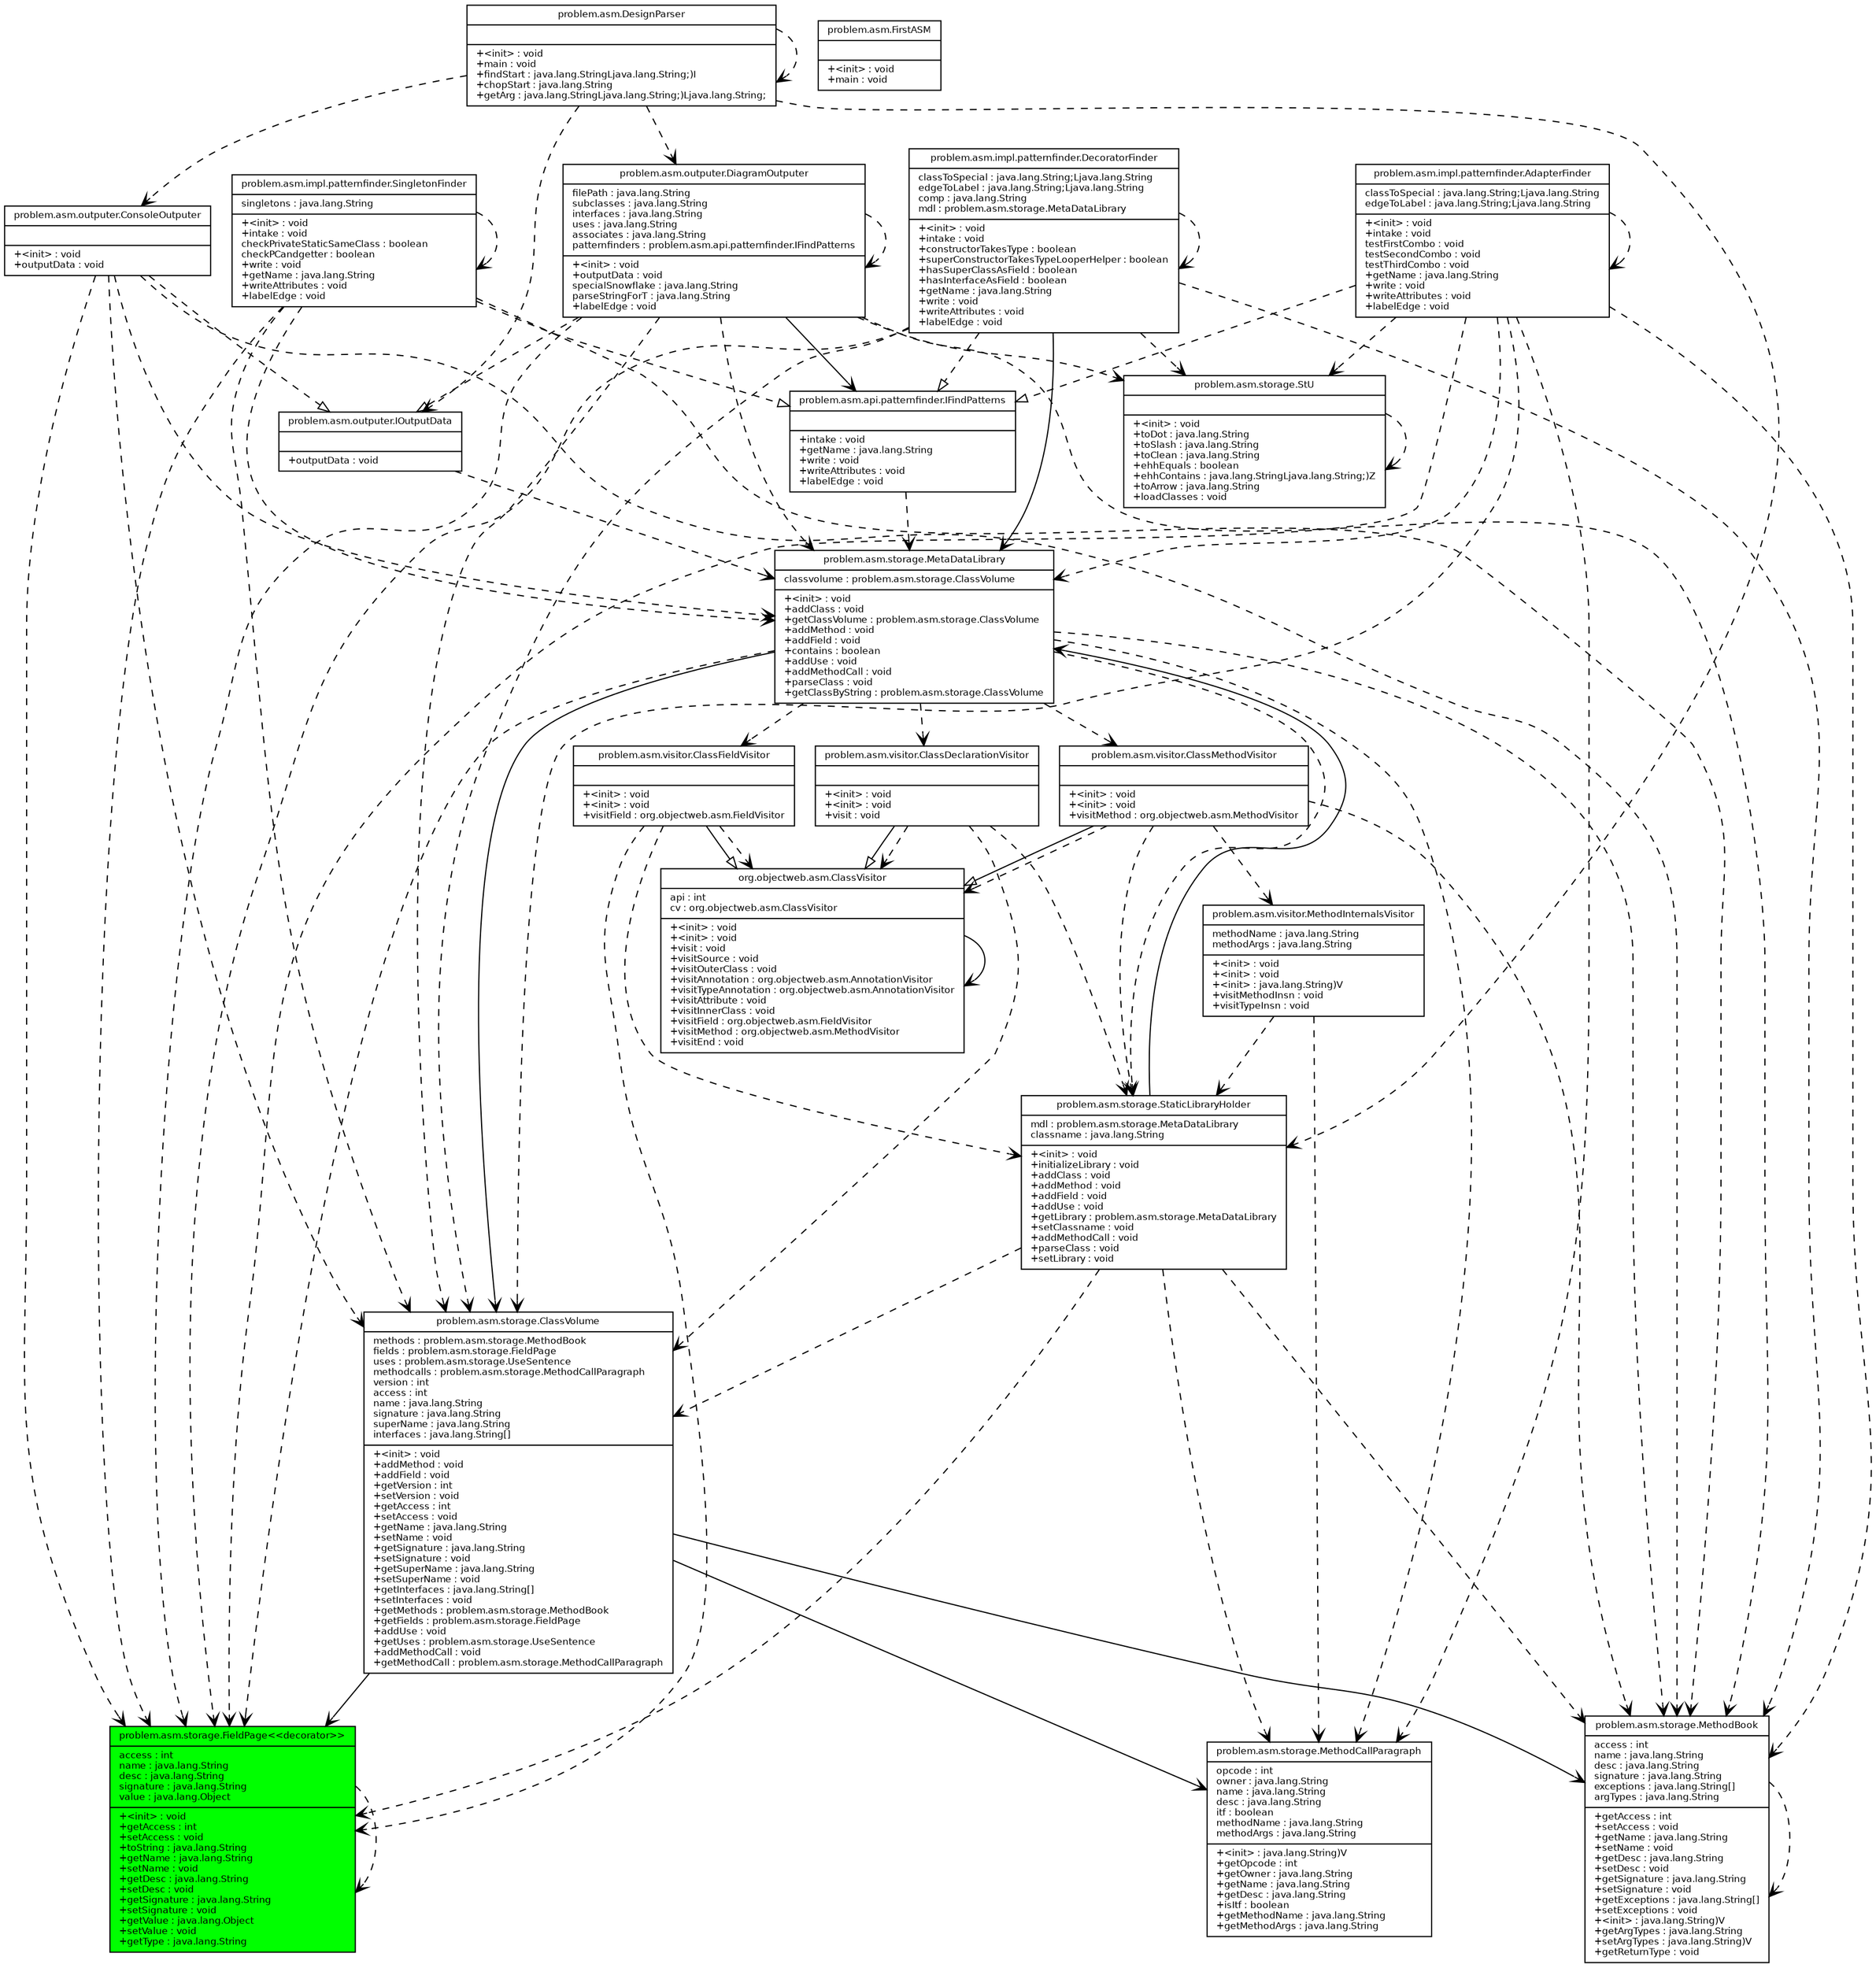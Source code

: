 digraph G {
fontname = "Bitstream Vera Sans"
fontsize = 8
node [
fontname = "Bitstream Vera Sans"
fontsize = 8
shape = "record"
]
edge [
fontname = "Bitstream Vera Sans"
fontsize = 8
]
problemasmDesignParser [
label = "{problem.asm.DesignParser||+\<init\> : void\l+main : void\l+findStart : java.lang.StringLjava.lang.String;)I\l+chopStart : java.lang.String\l+getArg : java.lang.StringLjava.lang.String;)Ljava.lang.String;\l}"
]
problemasmFirstASM [
label = "{problem.asm.FirstASM||+\<init\> : void\l+main : void\l}"
]
problemasmoutputerConsoleOutputer [
label = "{problem.asm.outputer.ConsoleOutputer||+\<init\> : void\l+outputData : void\l}"
]
problemasmoutputerDiagramOutputer [
label = "{problem.asm.outputer.DiagramOutputer|filePath : java.lang.String\lsubclasses : java.lang.String\linterfaces : java.lang.String\luses : java.lang.String\lassociates : java.lang.String\lpatternfinders : problem.asm.api.patternfinder.IFindPatterns\l|+\<init\> : void\l+outputData : void\lspecialSnowflake : java.lang.String\lparseStringForT : java.lang.String\l+labelEdge : void\l}"
]
problemasmoutputerIOutputData [
label = "{problem.asm.outputer.IOutputData||+outputData : void\l}"
]
problemasmstorageClassVolume [
label = "{problem.asm.storage.ClassVolume|methods : problem.asm.storage.MethodBook\lfields : problem.asm.storage.FieldPage\luses : problem.asm.storage.UseSentence\lmethodcalls : problem.asm.storage.MethodCallParagraph\lversion : int\laccess : int\lname : java.lang.String\lsignature : java.lang.String\lsuperName : java.lang.String\linterfaces : java.lang.String[]\l|+\<init\> : void\l+addMethod : void\l+addField : void\l+getVersion : int\l+setVersion : void\l+getAccess : int\l+setAccess : void\l+getName : java.lang.String\l+setName : void\l+getSignature : java.lang.String\l+setSignature : void\l+getSuperName : java.lang.String\l+setSuperName : void\l+getInterfaces : java.lang.String[]\l+setInterfaces : void\l+getMethods : problem.asm.storage.MethodBook\l+getFields : problem.asm.storage.FieldPage\l+addUse : void\l+getUses : problem.asm.storage.UseSentence\l+addMethodCall : void\l+getMethodCall : problem.asm.storage.MethodCallParagraph\l}"
]
problemasmstorageFieldPage [
fillcolor=green, style=filled,
label = "{problem.asm.storage.FieldPage
\<\<decorator\>\>\l|access : int\lname : java.lang.String\ldesc : java.lang.String\lsignature : java.lang.String\lvalue : java.lang.Object\l|+\<init\> : void\l+getAccess : int\l+setAccess : void\l+toString : java.lang.String\l+getName : java.lang.String\l+setName : void\l+getDesc : java.lang.String\l+setDesc : void\l+getSignature : java.lang.String\l+setSignature : void\l+getValue : java.lang.Object\l+setValue : void\l+getType : java.lang.String\l}"
]
problemasmstorageMetaDataLibrary [
label = "{problem.asm.storage.MetaDataLibrary|classvolume : problem.asm.storage.ClassVolume\l|+\<init\> : void\l+addClass : void\l+getClassVolume : problem.asm.storage.ClassVolume\l+addMethod : void\l+addField : void\l+contains : boolean\l+addUse : void\l+addMethodCall : void\l+parseClass : void\l+getClassByString : problem.asm.storage.ClassVolume\l}"
]
problemasmstorageMethodBook [
label = "{problem.asm.storage.MethodBook|access : int\lname : java.lang.String\ldesc : java.lang.String\lsignature : java.lang.String\lexceptions : java.lang.String[]\largTypes : java.lang.String\l|+getAccess : int\l+setAccess : void\l+getName : java.lang.String\l+setName : void\l+getDesc : java.lang.String\l+setDesc : void\l+getSignature : java.lang.String\l+setSignature : void\l+getExceptions : java.lang.String[]\l+setExceptions : void\l+\<init\> : java.lang.String)V\l+getArgTypes : java.lang.String\l+setArgTypes : java.lang.String)V\l+getReturnType : void\l}"
]
problemasmstorageStaticLibraryHolder [
label = "{problem.asm.storage.StaticLibraryHolder|mdl : problem.asm.storage.MetaDataLibrary\lclassname : java.lang.String\l|+\<init\> : void\l+initializeLibrary : void\l+addClass : void\l+addMethod : void\l+addField : void\l+addUse : void\l+getLibrary : problem.asm.storage.MetaDataLibrary\l+setClassname : void\l+addMethodCall : void\l+parseClass : void\l+setLibrary : void\l}"
]
problemasmvisitorClassDeclarationVisitor [
label = "{problem.asm.visitor.ClassDeclarationVisitor||+\<init\> : void\l+\<init\> : void\l+visit : void\l}"
]
problemasmvisitorMethodInternalsVisitor [
label = "{problem.asm.visitor.MethodInternalsVisitor|methodName : java.lang.String\lmethodArgs : java.lang.String\l|+\<init\> : void\l+\<init\> : void\l+\<init\> : java.lang.String)V\l+visitMethodInsn : void\l+visitTypeInsn : void\l}"
]
problemasmimplpatternfinderAdapterFinder [
label = "{problem.asm.impl.patternfinder.AdapterFinder|classToSpecial : java.lang.String;Ljava.lang.String\ledgeToLabel : java.lang.String;Ljava.lang.String\l|+\<init\> : void\l+intake : void\ltestFirstCombo : void\ltestSecondCombo : void\ltestThirdCombo : void\l+getName : java.lang.String\l+write : void\l+writeAttributes : void\l+labelEdge : void\l}"
]
problemasmimplpatternfinderDecoratorFinder [
label = "{problem.asm.impl.patternfinder.DecoratorFinder|classToSpecial : java.lang.String;Ljava.lang.String\ledgeToLabel : java.lang.String;Ljava.lang.String\lcomp : java.lang.String\lmdl : problem.asm.storage.MetaDataLibrary\l|+\<init\> : void\l+intake : void\l+constructorTakesType : boolean\l+superConstructorTakesTypeLooperHelper : boolean\l+hasSuperClassAsField : boolean\l+hasInterfaceAsField : boolean\l+getName : java.lang.String\l+write : void\l+writeAttributes : void\l+labelEdge : void\l}"
]
problemasmapipatternfinderIFindPatterns [
label = "{problem.asm.api.patternfinder.IFindPatterns||+intake : void\l+getName : java.lang.String\l+write : void\l+writeAttributes : void\l+labelEdge : void\l}"
]
problemasmimplpatternfinderSingletonFinder [
label = "{problem.asm.impl.patternfinder.SingletonFinder|singletons : java.lang.String\l|+\<init\> : void\l+intake : void\lcheckPrivateStaticSameClass : boolean\lcheckPCandgetter : boolean\l+write : void\l+getName : java.lang.String\l+writeAttributes : void\l+labelEdge : void\l}"
]
problemasmstorageMethodCallParagraph [
label = "{problem.asm.storage.MethodCallParagraph|opcode : int\lowner : java.lang.String\lname : java.lang.String\ldesc : java.lang.String\litf : boolean\lmethodName : java.lang.String\lmethodArgs : java.lang.String\l|+\<init\> : java.lang.String)V\l+getOpcode : int\l+getOwner : java.lang.String\l+getName : java.lang.String\l+getDesc : java.lang.String\l+isItf : boolean\l+getMethodName : java.lang.String\l+getMethodArgs : java.lang.String\l}"
]
problemasmstorageStU [
label = "{problem.asm.storage.StU||+\<init\> : void\l+toDot : java.lang.String\l+toSlash : java.lang.String\l+toClean : java.lang.String\l+ehhEquals : boolean\l+ehhContains : java.lang.StringLjava.lang.String;)Z\l+toArrow : java.lang.String\l+loadClasses : void\l}"
]
orgobjectwebasmClassVisitor [
label = "{org.objectweb.asm.ClassVisitor|api : int\lcv : org.objectweb.asm.ClassVisitor\l|+\<init\> : void\l+\<init\> : void\l+visit : void\l+visitSource : void\l+visitOuterClass : void\l+visitAnnotation : org.objectweb.asm.AnnotationVisitor\l+visitTypeAnnotation : org.objectweb.asm.AnnotationVisitor\l+visitAttribute : void\l+visitInnerClass : void\l+visitField : org.objectweb.asm.FieldVisitor\l+visitMethod : org.objectweb.asm.MethodVisitor\l+visitEnd : void\l}"
]
problemasmvisitorClassFieldVisitor [
label = "{problem.asm.visitor.ClassFieldVisitor||+\<init\> : void\l+\<init\> : void\l+visitField : org.objectweb.asm.FieldVisitor\l}"
]
problemasmvisitorClassMethodVisitor [
label = "{problem.asm.visitor.ClassMethodVisitor||+\<init\> : void\l+\<init\> : void\l+visitMethod : org.objectweb.asm.MethodVisitor\l}"
]
edge [ arrowhead = "empty", style = "none"  ]
problemasmvisitorClassDeclarationVisitor -> orgobjectwebasmClassVisitor
edge [ arrowhead = "empty", style = "none"  ]
problemasmvisitorClassMethodVisitor -> orgobjectwebasmClassVisitor
edge [ arrowhead = "empty", style = "none"  ]
problemasmvisitorClassFieldVisitor -> orgobjectwebasmClassVisitor
edge [ arrowhead = "empty", style = "dashed" 
 ]
problemasmoutputerDiagramOutputer -> problemasmoutputerIOutputData
edge [ arrowhead = "empty", style = "dashed" 
 ]
problemasmimplpatternfinderDecoratorFinder -> problemasmapipatternfinderIFindPatterns
edge [ arrowhead = "empty", style = "dashed" 
 ]
problemasmimplpatternfinderSingletonFinder -> problemasmapipatternfinderIFindPatterns
edge [ arrowhead = "empty", style = "dashed" 
 ]
problemasmimplpatternfinderAdapterFinder -> problemasmapipatternfinderIFindPatterns
edge [ arrowhead = "empty", style = "dashed" 
 ]
problemasmoutputerConsoleOutputer -> problemasmoutputerIOutputData
edge [ arrowhead = "vee", style = "dashed" 
 ]
problemasmoutputerDiagramOutputer -> problemasmstorageMethodBook
edge [ arrowhead = "vee", style = "dashed" 
 ]
problemasmimplpatternfinderAdapterFinder -> problemasmstorageMetaDataLibrary
edge [ arrowhead = "vee", style = "dashed" 
 ]
problemasmimplpatternfinderSingletonFinder -> problemasmimplpatternfinderSingletonFinder
edge [ arrowhead = "vee", style = "dashed" 
 ]
problemasmvisitorMethodInternalsVisitor -> problemasmstorageMethodCallParagraph
edge [ arrowhead = "vee", style = "dashed" 
 ]
problemasmstorageMethodBook -> problemasmstorageMethodBook
edge [ arrowhead = "vee", style = "dashed" 
 ]
problemasmstorageMetaDataLibrary -> problemasmstorageMethodBook
edge [ arrowhead = "vee", style = "dashed" 
 ]
problemasmvisitorMethodInternalsVisitor -> problemasmstorageStaticLibraryHolder
edge [ arrowhead = "vee", style = "dashed" 
 ]
problemasmstorageStU -> problemasmstorageStU
edge [ arrowhead = "vee", style = "dashed" 
 ]
problemasmimplpatternfinderDecoratorFinder -> problemasmstorageStU
edge [ arrowhead = "vee", style = "dashed" 
 ]
problemasmoutputerDiagramOutputer -> problemasmstorageStU
edge [ arrowhead = "vee", style = "dashed" 
 ]
problemasmstorageMetaDataLibrary -> problemasmstorageMethodCallParagraph
edge [ arrowhead = "vee", style = "dashed" 
 ]
problemasmstorageMetaDataLibrary -> problemasmvisitorClassMethodVisitor
edge [ arrowhead = "vee", style = "dashed" 
 ]
problemasmimplpatternfinderAdapterFinder -> problemasmstorageMethodCallParagraph
edge [ arrowhead = "vee", style = "dashed" 
 ]
problemasmimplpatternfinderSingletonFinder -> problemasmstorageMethodBook
edge [ arrowhead = "vee", style = "dashed" 
 ]
problemasmimplpatternfinderSingletonFinder -> problemasmstorageMetaDataLibrary
edge [ arrowhead = "vee", style = "dashed" 
 ]
problemasmvisitorClassMethodVisitor -> orgobjectwebasmClassVisitor
edge [ arrowhead = "vee", style = "dashed" 
 ]
problemasmstorageFieldPage -> problemasmstorageFieldPage
edge [ arrowhead = "vee", style = "dashed" 
 ]
problemasmvisitorClassMethodVisitor -> problemasmvisitorMethodInternalsVisitor
edge [ arrowhead = "vee", style = "dashed" 
 ]
problemasmimplpatternfinderAdapterFinder -> problemasmstorageClassVolume
edge [ arrowhead = "vee", style = "dashed" 
 ]
problemasmimplpatternfinderDecoratorFinder -> problemasmstorageFieldPage
edge [ arrowhead = "vee", style = "dashed" 
 ]
problemasmDesignParser -> problemasmoutputerConsoleOutputer
edge [ arrowhead = "vee", style = "dashed" 
 ]
problemasmstorageStaticLibraryHolder -> problemasmstorageFieldPage
edge [ arrowhead = "vee", style = "dashed" 
 ]
problemasmoutputerConsoleOutputer -> problemasmstorageMetaDataLibrary
edge [ arrowhead = "vee", style = "dashed" 
 ]
problemasmimplpatternfinderAdapterFinder -> problemasmimplpatternfinderAdapterFinder
edge [ arrowhead = "vee", style = "dashed" 
 ]
problemasmoutputerDiagramOutputer -> problemasmstorageFieldPage
edge [ arrowhead = "vee", style = "dashed" 
 ]
problemasmDesignParser -> problemasmoutputerIOutputData
edge [ arrowhead = "vee", style = "dashed" 
 ]
problemasmoutputerConsoleOutputer -> problemasmstorageFieldPage
edge [ arrowhead = "vee", style = "dashed" 
 ]
problemasmoutputerConsoleOutputer -> problemasmstorageClassVolume
edge [ arrowhead = "vee", style = "dashed" 
 ]
problemasmimplpatternfinderDecoratorFinder -> problemasmstorageClassVolume
edge [ arrowhead = "vee", style = "dashed" 
 ]
problemasmoutputerIOutputData -> problemasmstorageMetaDataLibrary
edge [ arrowhead = "vee", style = "dashed" 
 ]
problemasmvisitorClassFieldVisitor -> orgobjectwebasmClassVisitor
edge [ arrowhead = "vee", style = "dashed" 
 ]
problemasmstorageMetaDataLibrary -> problemasmstorageStaticLibraryHolder
edge [ arrowhead = "vee", style = "dashed" 
 ]
problemasmimplpatternfinderSingletonFinder -> problemasmstorageClassVolume
edge [ arrowhead = "vee", style = "dashed" 
 ]
problemasmstorageMetaDataLibrary -> problemasmstorageFieldPage
edge [ arrowhead = "vee", style = "dashed" 
 ]
problemasmoutputerConsoleOutputer -> problemasmstorageMethodBook
edge [ arrowhead = "vee", style = "dashed" 
 ]
problemasmvisitorClassDeclarationVisitor -> orgobjectwebasmClassVisitor
edge [ arrowhead = "vee", style = "dashed" 
 ]
problemasmvisitorClassDeclarationVisitor -> problemasmstorageStaticLibraryHolder
edge [ arrowhead = "vee", style = "dashed" 
 ]
problemasmvisitorClassFieldVisitor -> problemasmstorageStaticLibraryHolder
edge [ arrowhead = "vee", style = "dashed" 
 ]
problemasmimplpatternfinderAdapterFinder -> problemasmstorageFieldPage
edge [ arrowhead = "vee", style = "dashed" 
 ]
problemasmapipatternfinderIFindPatterns -> problemasmstorageMetaDataLibrary
edge [ arrowhead = "vee", style = "dashed" 
 ]
problemasmstorageStaticLibraryHolder -> problemasmstorageMethodCallParagraph
edge [ arrowhead = "vee", style = "dashed" 
 ]
problemasmstorageMetaDataLibrary -> problemasmvisitorClassFieldVisitor
edge [ arrowhead = "vee", style = "dashed" 
 ]
problemasmoutputerDiagramOutputer -> problemasmstorageMetaDataLibrary
edge [ arrowhead = "vee", style = "dashed" 
 ]
problemasmimplpatternfinderSingletonFinder -> problemasmstorageFieldPage
edge [ arrowhead = "vee", style = "dashed" 
 ]
problemasmimplpatternfinderDecoratorFinder -> problemasmimplpatternfinderDecoratorFinder
edge [ arrowhead = "vee", style = "dashed" 
 ]
problemasmDesignParser -> problemasmoutputerDiagramOutputer
edge [ arrowhead = "vee", style = "dashed" 
 ]
problemasmimplpatternfinderAdapterFinder -> problemasmstorageStU
edge [ arrowhead = "vee", style = "dashed" 
 ]
problemasmstorageStaticLibraryHolder -> problemasmstorageClassVolume
edge [ arrowhead = "vee", style = "dashed" 
 ]
problemasmimplpatternfinderAdapterFinder -> problemasmstorageMethodBook
edge [ arrowhead = "vee", style = "dashed" 
 ]
problemasmimplpatternfinderDecoratorFinder -> problemasmstorageMethodBook
edge [ arrowhead = "vee", style = "dashed" 
 ]
problemasmvisitorClassDeclarationVisitor -> problemasmstorageClassVolume
edge [ arrowhead = "vee", style = "dashed" 
 ]
problemasmoutputerDiagramOutputer -> problemasmstorageClassVolume
edge [ arrowhead = "vee", style = "dashed" 
 ]
problemasmvisitorClassFieldVisitor -> problemasmstorageFieldPage
edge [ arrowhead = "vee", style = "dashed" 
 ]
problemasmDesignParser -> problemasmstorageStaticLibraryHolder
edge [ arrowhead = "vee", style = "dashed" 
 ]
problemasmvisitorClassMethodVisitor -> problemasmstorageMethodBook
edge [ arrowhead = "vee", style = "dashed" 
 ]
problemasmstorageStaticLibraryHolder -> problemasmstorageMethodBook
edge [ arrowhead = "vee", style = "dashed" 
 ]
problemasmoutputerDiagramOutputer -> problemasmoutputerDiagramOutputer
edge [ arrowhead = "vee", style = "dashed" 
 ]
problemasmvisitorClassMethodVisitor -> problemasmstorageStaticLibraryHolder
edge [ arrowhead = "vee", style = "dashed" 
 ]
problemasmDesignParser -> problemasmDesignParser
edge [ arrowhead = "vee", style = "dashed" 
 ]
problemasmstorageMetaDataLibrary -> problemasmvisitorClassDeclarationVisitor
edge [ arrowhead = "vee", style = "none" 
 ]
problemasmstorageClassVolume -> problemasmstorageMethodCallParagraph
edge [ arrowhead = "vee", style = "none" 
 ]
problemasmstorageStaticLibraryHolder -> problemasmstorageMetaDataLibrary
edge [ arrowhead = "vee", style = "none" 
 ]
problemasmoutputerDiagramOutputer -> problemasmapipatternfinderIFindPatterns
edge [ arrowhead = "vee", style = "none" 
 ]
orgobjectwebasmClassVisitor -> orgobjectwebasmClassVisitor
edge [ arrowhead = "vee", style = "none" 
 ]
problemasmimplpatternfinderDecoratorFinder -> problemasmstorageMetaDataLibrary
edge [ arrowhead = "vee", style = "none" 
 ]
problemasmstorageMetaDataLibrary -> problemasmstorageClassVolume
edge [ arrowhead = "vee", style = "none" 
 ]
problemasmstorageClassVolume -> problemasmstorageFieldPage
edge [ arrowhead = "vee", style = "none" 
 ]
problemasmstorageClassVolume -> problemasmstorageMethodBook
}
